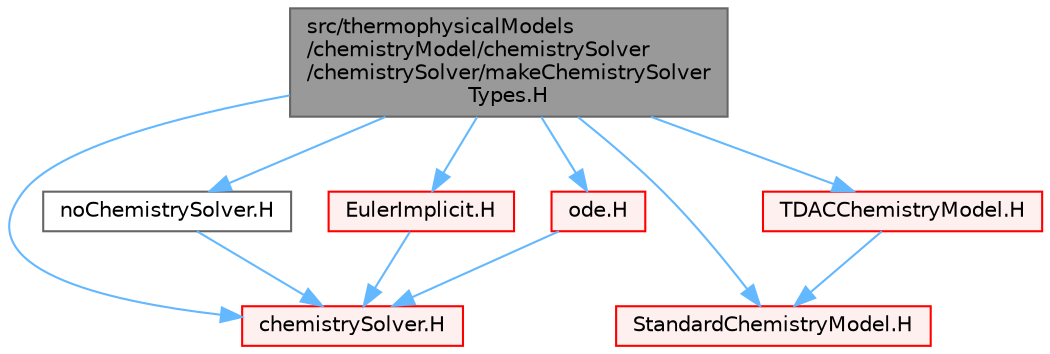 digraph "src/thermophysicalModels/chemistryModel/chemistrySolver/chemistrySolver/makeChemistrySolverTypes.H"
{
 // LATEX_PDF_SIZE
  bgcolor="transparent";
  edge [fontname=Helvetica,fontsize=10,labelfontname=Helvetica,labelfontsize=10];
  node [fontname=Helvetica,fontsize=10,shape=box,height=0.2,width=0.4];
  Node1 [id="Node000001",label="src/thermophysicalModels\l/chemistryModel/chemistrySolver\l/chemistrySolver/makeChemistrySolver\lTypes.H",height=0.2,width=0.4,color="gray40", fillcolor="grey60", style="filled", fontcolor="black",tooltip=" "];
  Node1 -> Node2 [id="edge1_Node000001_Node000002",color="steelblue1",style="solid",tooltip=" "];
  Node2 [id="Node000002",label="chemistrySolver.H",height=0.2,width=0.4,color="red", fillcolor="#FFF0F0", style="filled",URL="$chemistrySolver_8H.html",tooltip=" "];
  Node1 -> Node184 [id="edge2_Node000001_Node000184",color="steelblue1",style="solid",tooltip=" "];
  Node184 [id="Node000184",label="StandardChemistryModel.H",height=0.2,width=0.4,color="red", fillcolor="#FFF0F0", style="filled",URL="$StandardChemistryModel_8H.html",tooltip=" "];
  Node1 -> Node398 [id="edge3_Node000001_Node000398",color="steelblue1",style="solid",tooltip=" "];
  Node398 [id="Node000398",label="TDACChemistryModel.H",height=0.2,width=0.4,color="red", fillcolor="#FFF0F0", style="filled",URL="$TDACChemistryModel_8H.html",tooltip=" "];
  Node398 -> Node184 [id="edge4_Node000398_Node000184",color="steelblue1",style="solid",tooltip=" "];
  Node1 -> Node406 [id="edge5_Node000001_Node000406",color="steelblue1",style="solid",tooltip=" "];
  Node406 [id="Node000406",label="noChemistrySolver.H",height=0.2,width=0.4,color="grey40", fillcolor="white", style="filled",URL="$noChemistrySolver_8H.html",tooltip=" "];
  Node406 -> Node2 [id="edge6_Node000406_Node000002",color="steelblue1",style="solid",tooltip=" "];
  Node1 -> Node407 [id="edge7_Node000001_Node000407",color="steelblue1",style="solid",tooltip=" "];
  Node407 [id="Node000407",label="EulerImplicit.H",height=0.2,width=0.4,color="red", fillcolor="#FFF0F0", style="filled",URL="$EulerImplicit_8H.html",tooltip=" "];
  Node407 -> Node2 [id="edge8_Node000407_Node000002",color="steelblue1",style="solid",tooltip=" "];
  Node1 -> Node408 [id="edge9_Node000001_Node000408",color="steelblue1",style="solid",tooltip=" "];
  Node408 [id="Node000408",label="ode.H",height=0.2,width=0.4,color="red", fillcolor="#FFF0F0", style="filled",URL="$ode_8H.html",tooltip=" "];
  Node408 -> Node2 [id="edge10_Node000408_Node000002",color="steelblue1",style="solid",tooltip=" "];
}
